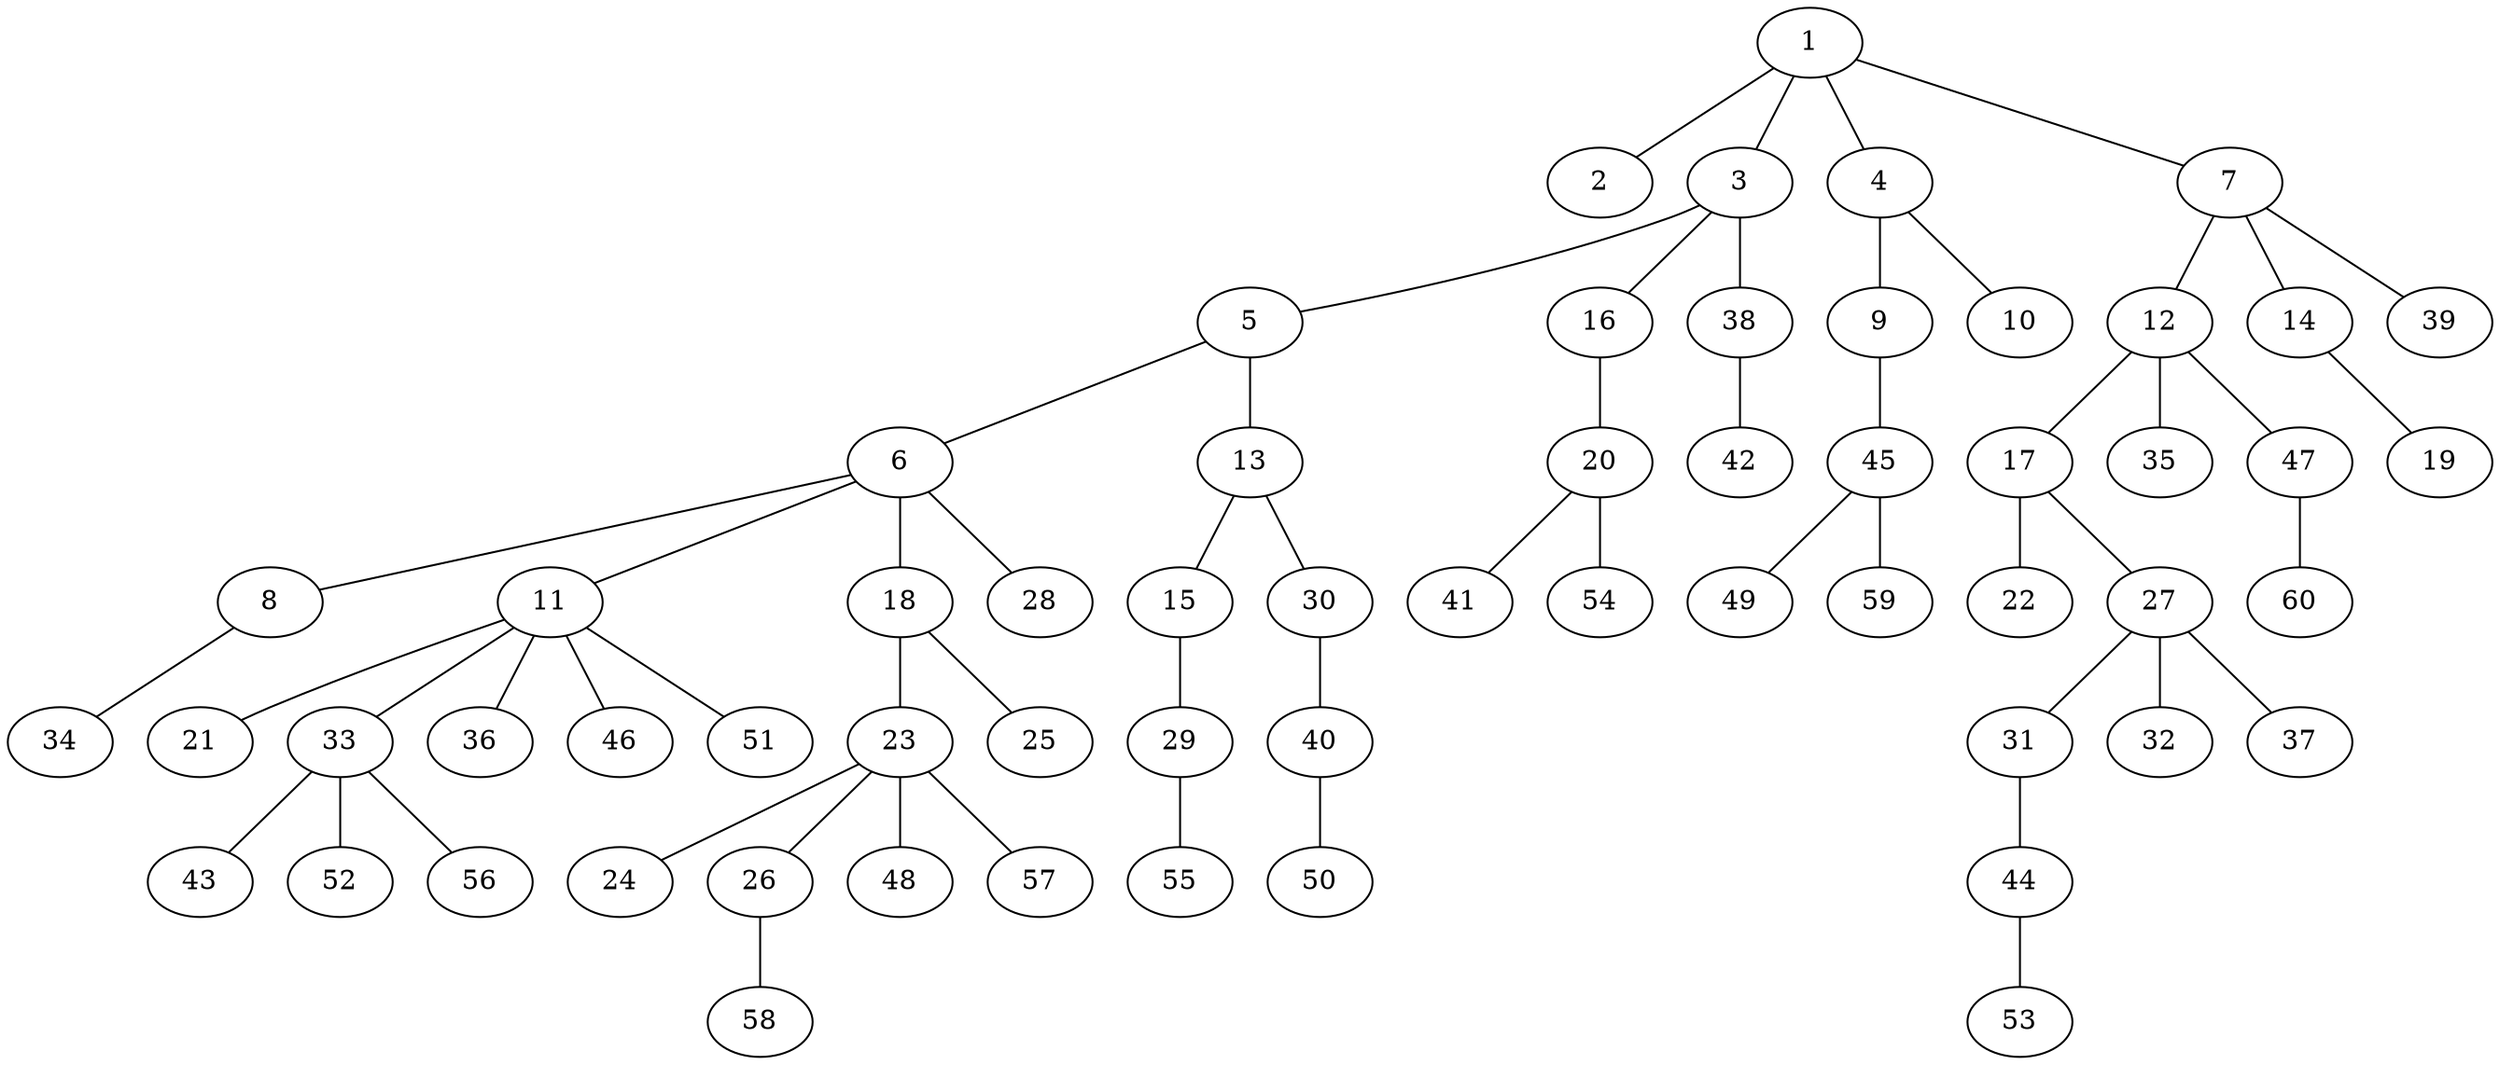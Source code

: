 graph graphname {1--2
1--3
1--4
1--7
3--5
3--16
3--38
4--9
4--10
5--6
5--13
6--8
6--11
6--18
6--28
7--12
7--14
7--39
8--34
9--45
11--21
11--33
11--36
11--46
11--51
12--17
12--35
12--47
13--15
13--30
14--19
15--29
16--20
17--22
17--27
18--23
18--25
20--41
20--54
23--24
23--26
23--48
23--57
26--58
27--31
27--32
27--37
29--55
30--40
31--44
33--43
33--52
33--56
38--42
40--50
44--53
45--49
45--59
47--60
}